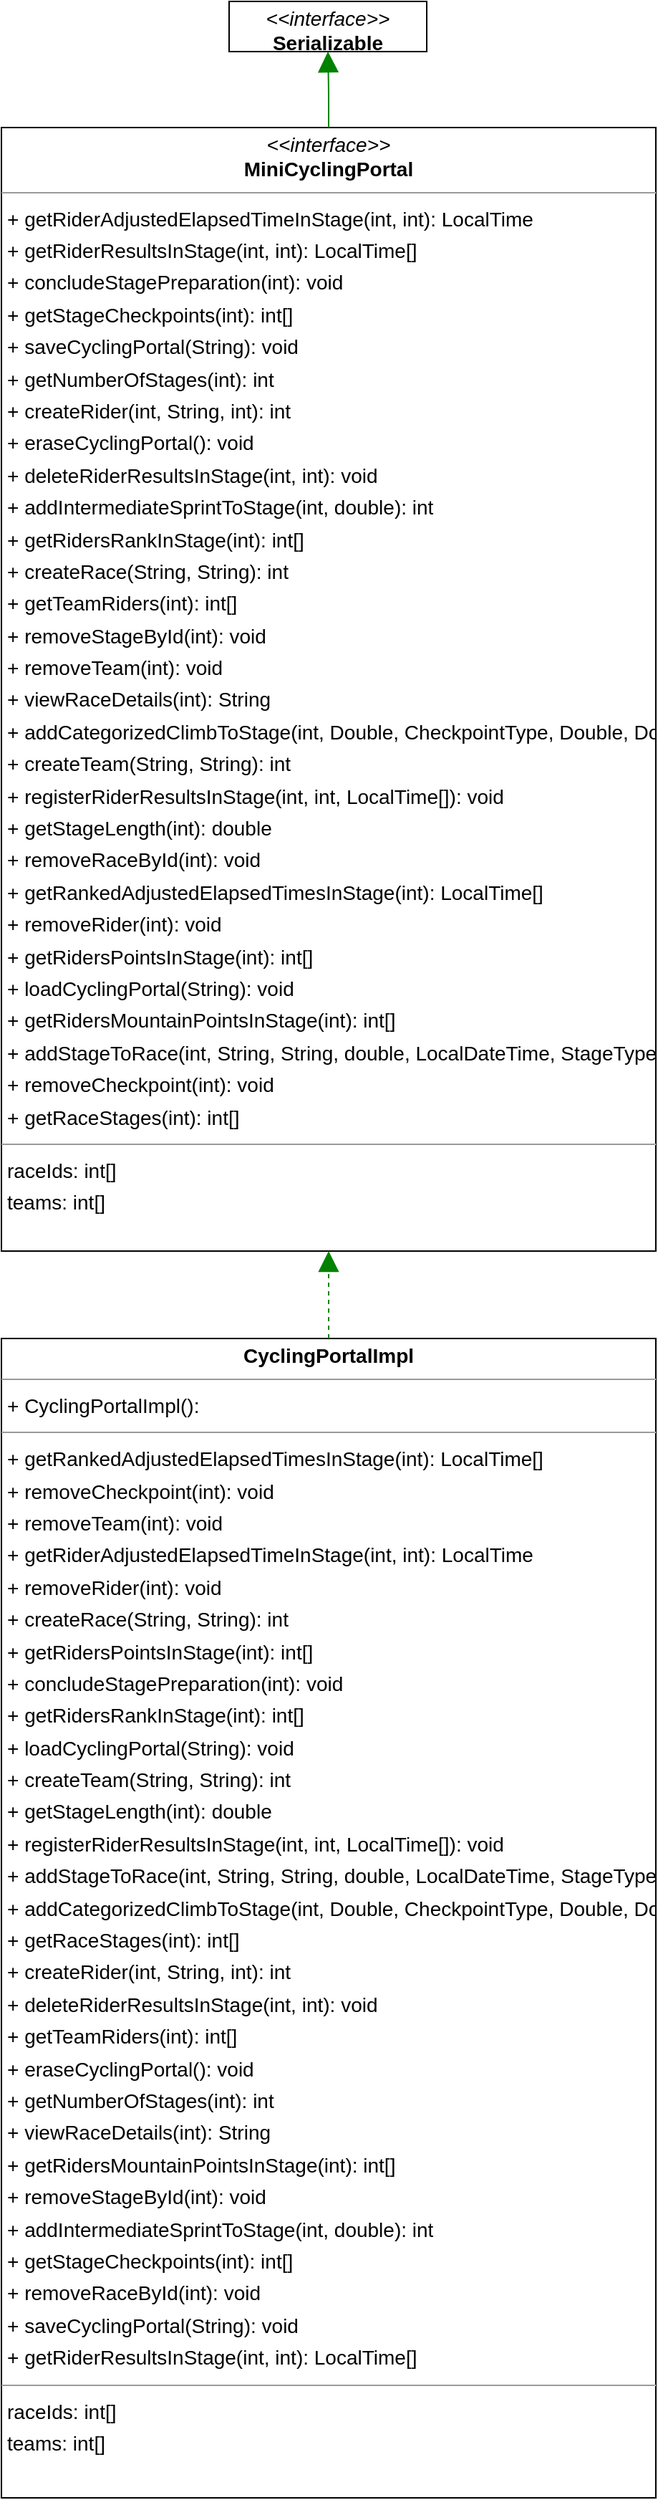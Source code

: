 <mxfile version="24.0.7" type="device">
  <diagram id="lkiy9N3UxFKdgkX7TgPi" name="Page-1">
    <mxGraphModel dx="1354" dy="1015" grid="1" gridSize="10" guides="1" tooltips="1" connect="1" arrows="1" fold="1" page="0" pageScale="1" pageWidth="827" pageHeight="1169" background="none" math="0" shadow="0">
      <root>
        <mxCell id="0" />
        <mxCell id="1" parent="0" />
        <mxCell id="node0" value="&lt;p style=&quot;margin:0px;margin-top:4px;text-align:center;&quot;&gt;&lt;b&gt;CyclingPortalImpl&lt;/b&gt;&lt;/p&gt;&lt;hr size=&quot;1&quot;/&gt;&lt;p style=&quot;margin:0 0 0 4px;line-height:1.6;&quot;&gt;+ CyclingPortalImpl(): &lt;/p&gt;&lt;hr size=&quot;1&quot;/&gt;&lt;p style=&quot;margin:0 0 0 4px;line-height:1.6;&quot;&gt;+ getRankedAdjustedElapsedTimesInStage(int): LocalTime[]&lt;br/&gt;+ removeCheckpoint(int): void&lt;br/&gt;+ removeTeam(int): void&lt;br/&gt;+ getRiderAdjustedElapsedTimeInStage(int, int): LocalTime&lt;br/&gt;+ removeRider(int): void&lt;br/&gt;+ createRace(String, String): int&lt;br/&gt;+ getRidersPointsInStage(int): int[]&lt;br/&gt;+ concludeStagePreparation(int): void&lt;br/&gt;+ getRidersRankInStage(int): int[]&lt;br/&gt;+ loadCyclingPortal(String): void&lt;br/&gt;+ createTeam(String, String): int&lt;br/&gt;+ getStageLength(int): double&lt;br/&gt;+ registerRiderResultsInStage(int, int, LocalTime[]): void&lt;br/&gt;+ addStageToRace(int, String, String, double, LocalDateTime, StageType): int&lt;br/&gt;+ addCategorizedClimbToStage(int, Double, CheckpointType, Double, Double): int&lt;br/&gt;+ getRaceStages(int): int[]&lt;br/&gt;+ createRider(int, String, int): int&lt;br/&gt;+ deleteRiderResultsInStage(int, int): void&lt;br/&gt;+ getTeamRiders(int): int[]&lt;br/&gt;+ eraseCyclingPortal(): void&lt;br/&gt;+ getNumberOfStages(int): int&lt;br/&gt;+ viewRaceDetails(int): String&lt;br/&gt;+ getRidersMountainPointsInStage(int): int[]&lt;br/&gt;+ removeStageById(int): void&lt;br/&gt;+ addIntermediateSprintToStage(int, double): int&lt;br/&gt;+ getStageCheckpoints(int): int[]&lt;br/&gt;+ removeRaceById(int): void&lt;br/&gt;+ saveCyclingPortal(String): void&lt;br/&gt;+ getRiderResultsInStage(int, int): LocalTime[]&lt;/p&gt;&lt;hr size=&quot;1&quot;/&gt;&lt;p style=&quot;margin:0 0 0 4px;line-height:1.6;&quot;&gt; raceIds: int[]&lt;br/&gt; teams: int[]&lt;/p&gt;" style="verticalAlign=top;align=left;overflow=fill;fontSize=14;fontFamily=Helvetica;html=1;rounded=0;shadow=0;comic=0;labelBackgroundColor=none;strokeWidth=1;" parent="1" vertex="1">
          <mxGeometry x="-92" y="920" width="457" height="809" as="geometry" />
        </mxCell>
        <mxCell id="node2" value="&lt;p style=&quot;margin:0px;margin-top:4px;text-align:center;&quot;&gt;&lt;i&gt;&amp;lt;&amp;lt;interface&amp;gt;&amp;gt;&lt;/i&gt;&lt;br/&gt;&lt;b&gt;MiniCyclingPortal&lt;/b&gt;&lt;/p&gt;&lt;hr size=&quot;1&quot;/&gt;&lt;p style=&quot;margin:0 0 0 4px;line-height:1.6;&quot;&gt;+ getRiderAdjustedElapsedTimeInStage(int, int): LocalTime&lt;br/&gt;+ getRiderResultsInStage(int, int): LocalTime[]&lt;br/&gt;+ concludeStagePreparation(int): void&lt;br/&gt;+ getStageCheckpoints(int): int[]&lt;br/&gt;+ saveCyclingPortal(String): void&lt;br/&gt;+ getNumberOfStages(int): int&lt;br/&gt;+ createRider(int, String, int): int&lt;br/&gt;+ eraseCyclingPortal(): void&lt;br/&gt;+ deleteRiderResultsInStage(int, int): void&lt;br/&gt;+ addIntermediateSprintToStage(int, double): int&lt;br/&gt;+ getRidersRankInStage(int): int[]&lt;br/&gt;+ createRace(String, String): int&lt;br/&gt;+ getTeamRiders(int): int[]&lt;br/&gt;+ removeStageById(int): void&lt;br/&gt;+ removeTeam(int): void&lt;br/&gt;+ viewRaceDetails(int): String&lt;br/&gt;+ addCategorizedClimbToStage(int, Double, CheckpointType, Double, Double): int&lt;br/&gt;+ createTeam(String, String): int&lt;br/&gt;+ registerRiderResultsInStage(int, int, LocalTime[]): void&lt;br/&gt;+ getStageLength(int): double&lt;br/&gt;+ removeRaceById(int): void&lt;br/&gt;+ getRankedAdjustedElapsedTimesInStage(int): LocalTime[]&lt;br/&gt;+ removeRider(int): void&lt;br/&gt;+ getRidersPointsInStage(int): int[]&lt;br/&gt;+ loadCyclingPortal(String): void&lt;br/&gt;+ getRidersMountainPointsInStage(int): int[]&lt;br/&gt;+ addStageToRace(int, String, String, double, LocalDateTime, StageType): int&lt;br/&gt;+ removeCheckpoint(int): void&lt;br/&gt;+ getRaceStages(int): int[]&lt;/p&gt;&lt;hr size=&quot;1&quot;/&gt;&lt;p style=&quot;margin:0 0 0 4px;line-height:1.6;&quot;&gt; raceIds: int[]&lt;br/&gt; teams: int[]&lt;/p&gt;" style="verticalAlign=top;align=left;overflow=fill;fontSize=14;fontFamily=Helvetica;html=1;rounded=0;shadow=0;comic=0;labelBackgroundColor=none;strokeWidth=1;" parent="1" vertex="1">
          <mxGeometry x="-92" y="75" width="457" height="784" as="geometry" />
        </mxCell>
        <mxCell id="node1" value="&lt;p style=&quot;margin:0px;margin-top:4px;text-align:center;&quot;&gt;&lt;i&gt;&amp;lt;&amp;lt;interface&amp;gt;&amp;gt;&lt;/i&gt;&lt;br/&gt;&lt;b&gt;Serializable&lt;/b&gt;&lt;/p&gt;&lt;hr size=&quot;1&quot;/&gt;" style="verticalAlign=top;align=left;overflow=fill;fontSize=14;fontFamily=Helvetica;html=1;rounded=0;shadow=0;comic=0;labelBackgroundColor=none;strokeWidth=1;" parent="1" vertex="1">
          <mxGeometry x="67" y="-13" width="138" height="35" as="geometry" />
        </mxCell>
        <mxCell id="edge1" value="" style="html=1;rounded=1;edgeStyle=orthogonalEdgeStyle;dashed=1;startArrow=none;endArrow=block;endSize=12;strokeColor=#008200;exitX=0.500;exitY=0.000;exitDx=0;exitDy=0;entryX=0.500;entryY=1.000;entryDx=0;entryDy=0;" parent="1" source="node0" target="node2" edge="1">
          <mxGeometry width="50" height="50" relative="1" as="geometry">
            <Array as="points" />
          </mxGeometry>
        </mxCell>
        <mxCell id="edge0" value="" style="html=1;rounded=1;edgeStyle=orthogonalEdgeStyle;dashed=0;startArrow=none;endArrow=block;endSize=12;strokeColor=#008200;exitX=0.500;exitY=0.000;exitDx=0;exitDy=0;entryX=0.500;entryY=1.001;entryDx=0;entryDy=0;" parent="1" source="node2" target="node1" edge="1">
          <mxGeometry width="50" height="50" relative="1" as="geometry">
            <Array as="points" />
          </mxGeometry>
        </mxCell>
      </root>
    </mxGraphModel>
  </diagram>
</mxfile>
